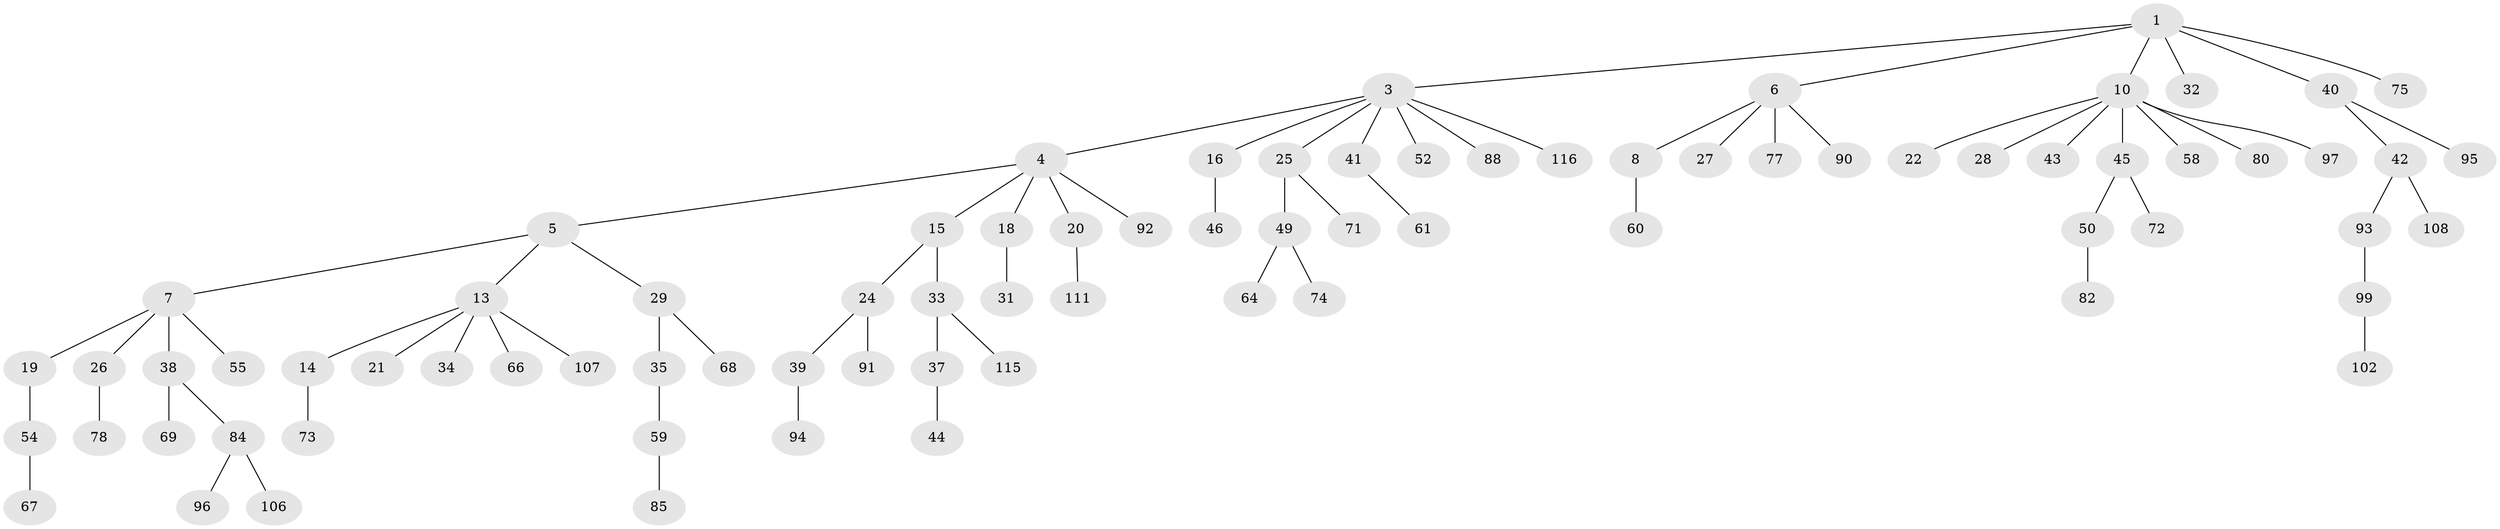 // Generated by graph-tools (version 1.1) at 2025/52/02/27/25 19:52:13]
// undirected, 80 vertices, 79 edges
graph export_dot {
graph [start="1"]
  node [color=gray90,style=filled];
  1 [super="+2"];
  3 [super="+12"];
  4 [super="+11"];
  5 [super="+9"];
  6 [super="+76"];
  7 [super="+62"];
  8;
  10 [super="+17"];
  13 [super="+30"];
  14;
  15 [super="+36"];
  16;
  18;
  19 [super="+114"];
  20 [super="+86"];
  21 [super="+23"];
  22 [super="+103"];
  24 [super="+81"];
  25;
  26;
  27;
  28 [super="+98"];
  29 [super="+65"];
  31;
  32;
  33 [super="+51"];
  34;
  35 [super="+63"];
  37 [super="+117"];
  38 [super="+47"];
  39 [super="+79"];
  40 [super="+56"];
  41 [super="+104"];
  42 [super="+48"];
  43 [super="+70"];
  44;
  45 [super="+57"];
  46 [super="+83"];
  49 [super="+87"];
  50 [super="+109"];
  52 [super="+53"];
  54 [super="+110"];
  55;
  58;
  59 [super="+101"];
  60 [super="+100"];
  61;
  64;
  66;
  67;
  68;
  69;
  71;
  72;
  73;
  74;
  75;
  77;
  78;
  80;
  82;
  84 [super="+89"];
  85 [super="+105"];
  88;
  90;
  91;
  92;
  93;
  94;
  95;
  96;
  97;
  99 [super="+112"];
  102;
  106;
  107;
  108 [super="+113"];
  111;
  115;
  116;
  1 -- 3;
  1 -- 32;
  1 -- 40;
  1 -- 75;
  1 -- 10;
  1 -- 6;
  3 -- 4;
  3 -- 16;
  3 -- 52;
  3 -- 116;
  3 -- 88;
  3 -- 25;
  3 -- 41;
  4 -- 5;
  4 -- 20;
  4 -- 18;
  4 -- 15;
  4 -- 92;
  5 -- 7;
  5 -- 29;
  5 -- 13;
  6 -- 8;
  6 -- 27;
  6 -- 77;
  6 -- 90;
  7 -- 19;
  7 -- 26;
  7 -- 38;
  7 -- 55;
  8 -- 60;
  10 -- 22;
  10 -- 43;
  10 -- 58;
  10 -- 97;
  10 -- 80;
  10 -- 28;
  10 -- 45;
  13 -- 14;
  13 -- 21;
  13 -- 66;
  13 -- 34;
  13 -- 107;
  14 -- 73;
  15 -- 24;
  15 -- 33;
  16 -- 46;
  18 -- 31;
  19 -- 54;
  20 -- 111;
  24 -- 39;
  24 -- 91;
  25 -- 49;
  25 -- 71;
  26 -- 78;
  29 -- 35;
  29 -- 68;
  33 -- 37;
  33 -- 115;
  35 -- 59;
  37 -- 44;
  38 -- 69;
  38 -- 84;
  39 -- 94;
  40 -- 42;
  40 -- 95;
  41 -- 61;
  42 -- 93;
  42 -- 108;
  45 -- 50;
  45 -- 72;
  49 -- 64;
  49 -- 74;
  50 -- 82;
  54 -- 67;
  59 -- 85;
  84 -- 106;
  84 -- 96;
  93 -- 99;
  99 -- 102;
}
